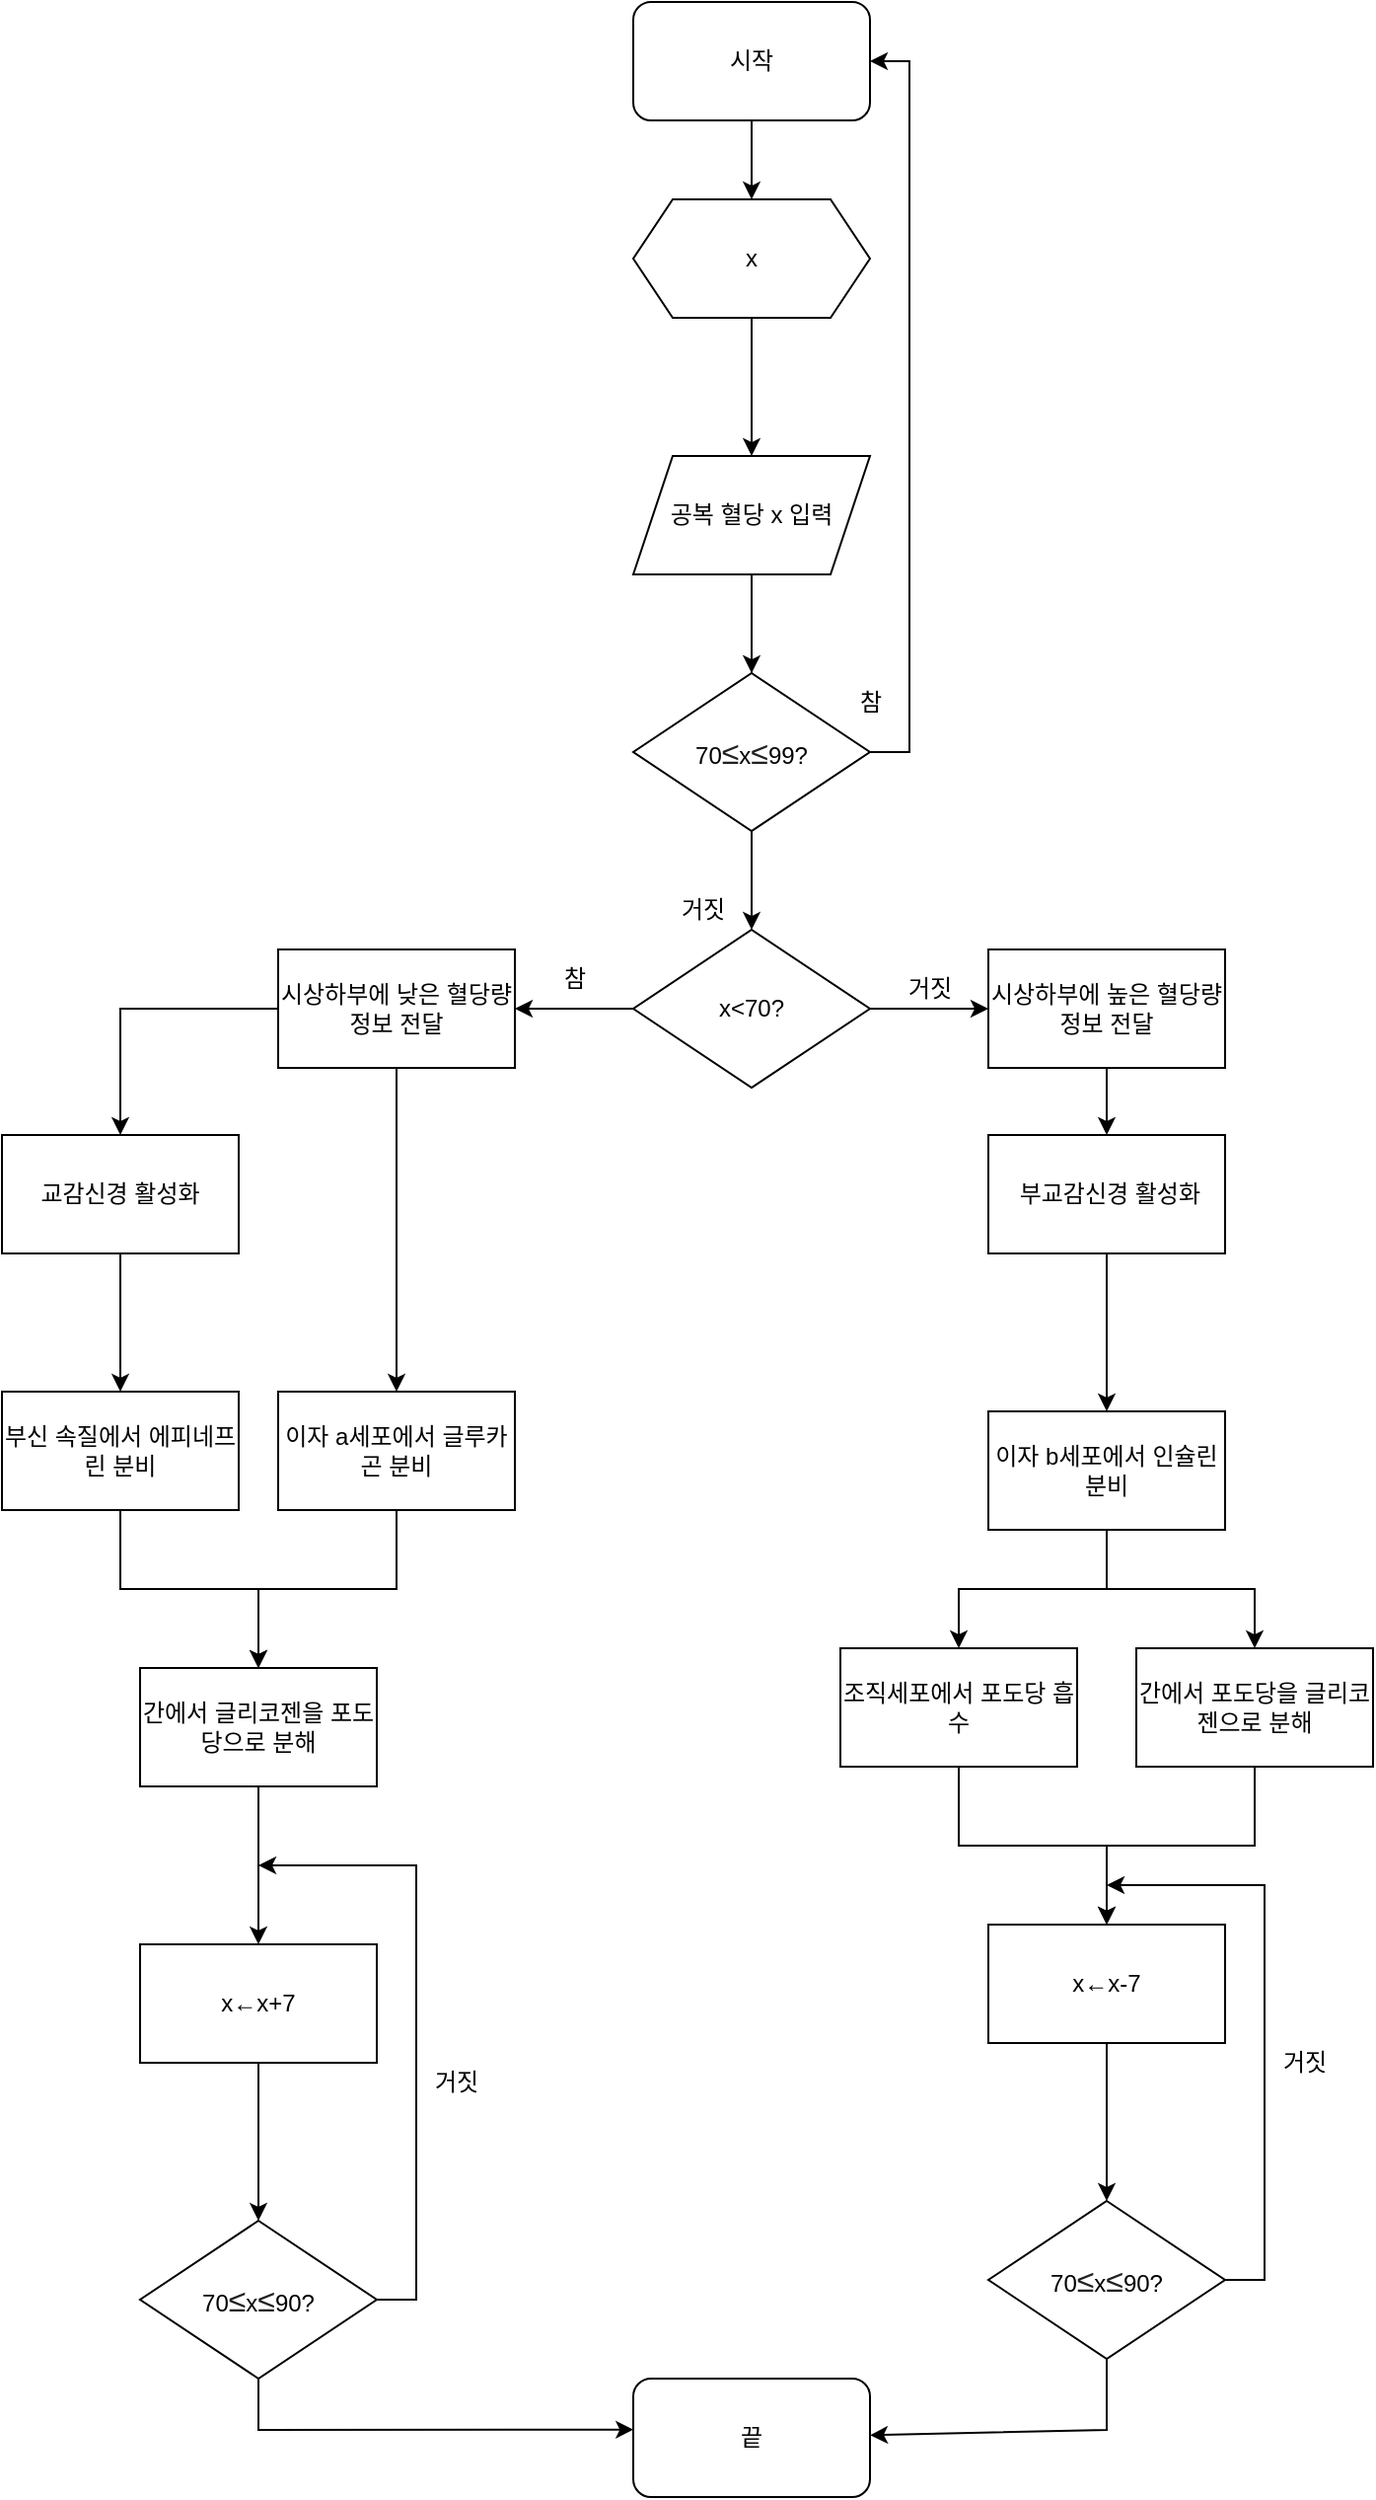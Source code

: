 <mxfile version="20.0.4" type="github" pages="4">
  <diagram id="-CiU27pWFB98loKzCeVX" name="혈당량 조절">
    <mxGraphModel dx="711" dy="587" grid="1" gridSize="10" guides="1" tooltips="1" connect="1" arrows="1" fold="1" page="1" pageScale="1" pageWidth="827" pageHeight="1169" math="0" shadow="0">
      <root>
        <mxCell id="0" />
        <mxCell id="1" parent="0" />
        <mxCell id="36XTxiDIFt-cpU3XtYKq-56" value="" style="edgeStyle=orthogonalEdgeStyle;rounded=0;orthogonalLoop=1;jettySize=auto;html=1;strokeColor=default;" parent="1" source="36XTxiDIFt-cpU3XtYKq-1" edge="1">
          <mxGeometry relative="1" as="geometry">
            <mxPoint x="410" y="110" as="targetPoint" />
          </mxGeometry>
        </mxCell>
        <mxCell id="36XTxiDIFt-cpU3XtYKq-1" value="시작" style="rounded=1;whiteSpace=wrap;html=1;" parent="1" vertex="1">
          <mxGeometry x="350" y="10" width="120" height="60" as="geometry" />
        </mxCell>
        <mxCell id="36XTxiDIFt-cpU3XtYKq-30" value="" style="edgeStyle=orthogonalEdgeStyle;rounded=0;orthogonalLoop=1;jettySize=auto;html=1;strokeColor=default;" parent="1" edge="1">
          <mxGeometry relative="1" as="geometry">
            <mxPoint x="410" y="300" as="sourcePoint" />
            <mxPoint x="410" y="370" as="targetPoint" />
          </mxGeometry>
        </mxCell>
        <mxCell id="36XTxiDIFt-cpU3XtYKq-33" value="참" style="text;html=1;align=center;verticalAlign=middle;resizable=0;points=[];autosize=1;strokeColor=none;fillColor=none;" parent="1" vertex="1">
          <mxGeometry x="450" y="350" width="40" height="30" as="geometry" />
        </mxCell>
        <mxCell id="36XTxiDIFt-cpU3XtYKq-59" value="" style="edgeStyle=orthogonalEdgeStyle;rounded=0;orthogonalLoop=1;jettySize=auto;html=1;strokeColor=default;entryX=0.5;entryY=0;entryDx=0;entryDy=0;" parent="1" source="36XTxiDIFt-cpU3XtYKq-36" target="36XTxiDIFt-cpU3XtYKq-43" edge="1">
          <mxGeometry relative="1" as="geometry" />
        </mxCell>
        <mxCell id="36XTxiDIFt-cpU3XtYKq-36" value="공복 혈당 x 입력" style="shape=parallelogram;perimeter=parallelogramPerimeter;whiteSpace=wrap;html=1;fixedSize=1;" parent="1" vertex="1">
          <mxGeometry x="350" y="240" width="120" height="60" as="geometry" />
        </mxCell>
        <mxCell id="36XTxiDIFt-cpU3XtYKq-40" value="거짓" style="text;html=1;align=center;verticalAlign=middle;resizable=0;points=[];autosize=1;strokeColor=none;fillColor=none;" parent="1" vertex="1">
          <mxGeometry x="360" y="455" width="50" height="30" as="geometry" />
        </mxCell>
        <mxCell id="36XTxiDIFt-cpU3XtYKq-45" value="" style="rounded=0;orthogonalLoop=1;jettySize=auto;html=1;strokeColor=default;edgeStyle=orthogonalEdgeStyle;entryX=1;entryY=0.5;entryDx=0;entryDy=0;" parent="1" source="36XTxiDIFt-cpU3XtYKq-43" target="36XTxiDIFt-cpU3XtYKq-1" edge="1">
          <mxGeometry relative="1" as="geometry">
            <mxPoint x="470" y="60" as="targetPoint" />
            <Array as="points">
              <mxPoint x="490" y="390" />
              <mxPoint x="490" y="40" />
            </Array>
          </mxGeometry>
        </mxCell>
        <mxCell id="36XTxiDIFt-cpU3XtYKq-48" value="" style="edgeStyle=orthogonalEdgeStyle;rounded=0;orthogonalLoop=1;jettySize=auto;html=1;strokeColor=default;" parent="1" source="36XTxiDIFt-cpU3XtYKq-43" target="36XTxiDIFt-cpU3XtYKq-47" edge="1">
          <mxGeometry relative="1" as="geometry" />
        </mxCell>
        <mxCell id="36XTxiDIFt-cpU3XtYKq-43" value="70&lt;span style=&quot;color: rgb(32, 33, 36); font-family: &amp;quot;Apple SD Gothic Neo&amp;quot;, arial, sans-serif; font-size: 16px; text-align: left; background-color: rgb(255, 255, 255);&quot;&gt;≤&lt;/span&gt;x&lt;span style=&quot;color: rgb(32, 33, 36); font-family: &amp;quot;Apple SD Gothic Neo&amp;quot;, arial, sans-serif; font-size: 16px; text-align: left; background-color: rgb(255, 255, 255);&quot;&gt;≤&lt;/span&gt;99?" style="rhombus;whiteSpace=wrap;html=1;" parent="1" vertex="1">
          <mxGeometry x="350" y="350" width="120" height="80" as="geometry" />
        </mxCell>
        <mxCell id="36XTxiDIFt-cpU3XtYKq-50" value="" style="edgeStyle=orthogonalEdgeStyle;rounded=0;orthogonalLoop=1;jettySize=auto;html=1;strokeColor=default;" parent="1" source="36XTxiDIFt-cpU3XtYKq-47" target="36XTxiDIFt-cpU3XtYKq-49" edge="1">
          <mxGeometry relative="1" as="geometry" />
        </mxCell>
        <mxCell id="36XTxiDIFt-cpU3XtYKq-53" value="" style="edgeStyle=orthogonalEdgeStyle;rounded=0;orthogonalLoop=1;jettySize=auto;html=1;strokeColor=default;" parent="1" source="36XTxiDIFt-cpU3XtYKq-47" target="36XTxiDIFt-cpU3XtYKq-52" edge="1">
          <mxGeometry relative="1" as="geometry" />
        </mxCell>
        <mxCell id="36XTxiDIFt-cpU3XtYKq-47" value="x&amp;lt;70?" style="rhombus;whiteSpace=wrap;html=1;" parent="1" vertex="1">
          <mxGeometry x="350" y="480" width="120" height="80" as="geometry" />
        </mxCell>
        <mxCell id="36XTxiDIFt-cpU3XtYKq-62" value="" style="edgeStyle=orthogonalEdgeStyle;rounded=0;orthogonalLoop=1;jettySize=auto;html=1;strokeColor=default;" parent="1" source="36XTxiDIFt-cpU3XtYKq-49" target="36XTxiDIFt-cpU3XtYKq-61" edge="1">
          <mxGeometry relative="1" as="geometry" />
        </mxCell>
        <mxCell id="36XTxiDIFt-cpU3XtYKq-70" value="" style="edgeStyle=orthogonalEdgeStyle;rounded=0;orthogonalLoop=1;jettySize=auto;html=1;strokeColor=default;" parent="1" source="36XTxiDIFt-cpU3XtYKq-49" target="36XTxiDIFt-cpU3XtYKq-69" edge="1">
          <mxGeometry relative="1" as="geometry" />
        </mxCell>
        <mxCell id="36XTxiDIFt-cpU3XtYKq-49" value="시상하부에 낮은 혈당량 정보 전달" style="whiteSpace=wrap;html=1;" parent="1" vertex="1">
          <mxGeometry x="170" y="490" width="120" height="60" as="geometry" />
        </mxCell>
        <mxCell id="36XTxiDIFt-cpU3XtYKq-51" value="참" style="text;html=1;align=center;verticalAlign=middle;resizable=0;points=[];autosize=1;strokeColor=none;fillColor=none;" parent="1" vertex="1">
          <mxGeometry x="300" y="490" width="40" height="30" as="geometry" />
        </mxCell>
        <mxCell id="36XTxiDIFt-cpU3XtYKq-89" value="" style="edgeStyle=orthogonalEdgeStyle;rounded=0;orthogonalLoop=1;jettySize=auto;html=1;strokeColor=default;" parent="1" source="36XTxiDIFt-cpU3XtYKq-52" target="36XTxiDIFt-cpU3XtYKq-88" edge="1">
          <mxGeometry relative="1" as="geometry" />
        </mxCell>
        <mxCell id="36XTxiDIFt-cpU3XtYKq-52" value="시상하부에 높은 혈당량 정보 전달" style="whiteSpace=wrap;html=1;" parent="1" vertex="1">
          <mxGeometry x="530" y="490" width="120" height="60" as="geometry" />
        </mxCell>
        <mxCell id="36XTxiDIFt-cpU3XtYKq-54" value="거짓" style="text;html=1;align=center;verticalAlign=middle;resizable=0;points=[];autosize=1;strokeColor=none;fillColor=none;" parent="1" vertex="1">
          <mxGeometry x="475" y="495" width="50" height="30" as="geometry" />
        </mxCell>
        <mxCell id="36XTxiDIFt-cpU3XtYKq-58" value="" style="edgeStyle=orthogonalEdgeStyle;rounded=0;orthogonalLoop=1;jettySize=auto;html=1;strokeColor=default;" parent="1" source="36XTxiDIFt-cpU3XtYKq-57" edge="1">
          <mxGeometry relative="1" as="geometry">
            <mxPoint x="410" y="240" as="targetPoint" />
          </mxGeometry>
        </mxCell>
        <mxCell id="36XTxiDIFt-cpU3XtYKq-57" value="x" style="shape=hexagon;perimeter=hexagonPerimeter2;whiteSpace=wrap;html=1;fixedSize=1;" parent="1" vertex="1">
          <mxGeometry x="350" y="110" width="120" height="60" as="geometry" />
        </mxCell>
        <mxCell id="36XTxiDIFt-cpU3XtYKq-64" value="" style="edgeStyle=orthogonalEdgeStyle;rounded=0;orthogonalLoop=1;jettySize=auto;html=1;strokeColor=default;" parent="1" source="36XTxiDIFt-cpU3XtYKq-61" target="36XTxiDIFt-cpU3XtYKq-63" edge="1">
          <mxGeometry relative="1" as="geometry" />
        </mxCell>
        <mxCell id="36XTxiDIFt-cpU3XtYKq-61" value="교감신경 활성화" style="whiteSpace=wrap;html=1;" parent="1" vertex="1">
          <mxGeometry x="30" y="584" width="120" height="60" as="geometry" />
        </mxCell>
        <mxCell id="36XTxiDIFt-cpU3XtYKq-72" value="" style="edgeStyle=orthogonalEdgeStyle;rounded=0;orthogonalLoop=1;jettySize=auto;html=1;strokeColor=default;" parent="1" source="36XTxiDIFt-cpU3XtYKq-63" target="36XTxiDIFt-cpU3XtYKq-71" edge="1">
          <mxGeometry relative="1" as="geometry" />
        </mxCell>
        <mxCell id="36XTxiDIFt-cpU3XtYKq-63" value="부신 속질에서 에피네프린 분비" style="whiteSpace=wrap;html=1;" parent="1" vertex="1">
          <mxGeometry x="30" y="714" width="120" height="60" as="geometry" />
        </mxCell>
        <mxCell id="36XTxiDIFt-cpU3XtYKq-73" value="" style="edgeStyle=orthogonalEdgeStyle;rounded=0;orthogonalLoop=1;jettySize=auto;html=1;strokeColor=default;" parent="1" source="36XTxiDIFt-cpU3XtYKq-69" target="36XTxiDIFt-cpU3XtYKq-71" edge="1">
          <mxGeometry relative="1" as="geometry" />
        </mxCell>
        <mxCell id="36XTxiDIFt-cpU3XtYKq-69" value="이자 a세포에서 글루카곤 분비" style="whiteSpace=wrap;html=1;" parent="1" vertex="1">
          <mxGeometry x="170" y="714" width="120" height="60" as="geometry" />
        </mxCell>
        <mxCell id="36XTxiDIFt-cpU3XtYKq-75" value="" style="edgeStyle=orthogonalEdgeStyle;rounded=0;orthogonalLoop=1;jettySize=auto;html=1;strokeColor=default;" parent="1" source="36XTxiDIFt-cpU3XtYKq-71" target="36XTxiDIFt-cpU3XtYKq-74" edge="1">
          <mxGeometry relative="1" as="geometry" />
        </mxCell>
        <mxCell id="36XTxiDIFt-cpU3XtYKq-71" value="간에서 글리코젠을 포도당으로 분해" style="whiteSpace=wrap;html=1;" parent="1" vertex="1">
          <mxGeometry x="100" y="854" width="120" height="60" as="geometry" />
        </mxCell>
        <mxCell id="36XTxiDIFt-cpU3XtYKq-79" value="" style="edgeStyle=orthogonalEdgeStyle;rounded=0;orthogonalLoop=1;jettySize=auto;html=1;strokeColor=default;" parent="1" source="36XTxiDIFt-cpU3XtYKq-74" target="36XTxiDIFt-cpU3XtYKq-78" edge="1">
          <mxGeometry relative="1" as="geometry" />
        </mxCell>
        <mxCell id="36XTxiDIFt-cpU3XtYKq-74" value="x←x+7" style="whiteSpace=wrap;html=1;" parent="1" vertex="1">
          <mxGeometry x="100" y="994" width="120" height="60" as="geometry" />
        </mxCell>
        <mxCell id="36XTxiDIFt-cpU3XtYKq-78" value="70&lt;span style=&quot;color: rgb(32, 33, 36); font-family: &amp;quot;Apple SD Gothic Neo&amp;quot;, arial, sans-serif; font-size: 16px; text-align: left; background-color: rgb(255, 255, 255);&quot;&gt;≤&lt;/span&gt;x&lt;span style=&quot;color: rgb(32, 33, 36); font-family: &amp;quot;Apple SD Gothic Neo&amp;quot;, arial, sans-serif; font-size: 16px; text-align: left; background-color: rgb(255, 255, 255);&quot;&gt;≤&lt;/span&gt;90?" style="rhombus;whiteSpace=wrap;html=1;" parent="1" vertex="1">
          <mxGeometry x="100" y="1134" width="120" height="80" as="geometry" />
        </mxCell>
        <mxCell id="36XTxiDIFt-cpU3XtYKq-85" value="" style="endArrow=classic;html=1;rounded=0;strokeColor=default;edgeStyle=elbowEdgeStyle;" parent="1" edge="1">
          <mxGeometry width="50" height="50" relative="1" as="geometry">
            <mxPoint x="220" y="1174" as="sourcePoint" />
            <mxPoint x="160" y="954" as="targetPoint" />
            <Array as="points">
              <mxPoint x="240" y="1064" />
            </Array>
          </mxGeometry>
        </mxCell>
        <mxCell id="36XTxiDIFt-cpU3XtYKq-86" value="거짓" style="text;html=1;align=center;verticalAlign=middle;resizable=0;points=[];autosize=1;strokeColor=none;fillColor=none;" parent="1" vertex="1">
          <mxGeometry x="235" y="1049" width="50" height="30" as="geometry" />
        </mxCell>
        <mxCell id="36XTxiDIFt-cpU3XtYKq-87" value="끝" style="rounded=1;whiteSpace=wrap;html=1;" parent="1" vertex="1">
          <mxGeometry x="350" y="1214" width="120" height="60" as="geometry" />
        </mxCell>
        <mxCell id="36XTxiDIFt-cpU3XtYKq-91" value="" style="edgeStyle=orthogonalEdgeStyle;rounded=0;orthogonalLoop=1;jettySize=auto;html=1;strokeColor=default;" parent="1" source="36XTxiDIFt-cpU3XtYKq-88" target="36XTxiDIFt-cpU3XtYKq-90" edge="1">
          <mxGeometry relative="1" as="geometry" />
        </mxCell>
        <mxCell id="36XTxiDIFt-cpU3XtYKq-88" value="&amp;nbsp;부교감신경 활성화" style="whiteSpace=wrap;html=1;" parent="1" vertex="1">
          <mxGeometry x="530" y="584" width="120" height="60" as="geometry" />
        </mxCell>
        <mxCell id="36XTxiDIFt-cpU3XtYKq-93" value="" style="edgeStyle=orthogonalEdgeStyle;rounded=0;orthogonalLoop=1;jettySize=auto;html=1;strokeColor=default;" parent="1" source="36XTxiDIFt-cpU3XtYKq-90" target="36XTxiDIFt-cpU3XtYKq-92" edge="1">
          <mxGeometry relative="1" as="geometry" />
        </mxCell>
        <mxCell id="36XTxiDIFt-cpU3XtYKq-98" value="" style="edgeStyle=orthogonalEdgeStyle;rounded=0;orthogonalLoop=1;jettySize=auto;html=1;strokeColor=default;" parent="1" source="36XTxiDIFt-cpU3XtYKq-90" target="36XTxiDIFt-cpU3XtYKq-97" edge="1">
          <mxGeometry relative="1" as="geometry" />
        </mxCell>
        <mxCell id="36XTxiDIFt-cpU3XtYKq-90" value="이자 b세포에서 인슐린 분비" style="whiteSpace=wrap;html=1;" parent="1" vertex="1">
          <mxGeometry x="530" y="724" width="120" height="60" as="geometry" />
        </mxCell>
        <mxCell id="36XTxiDIFt-cpU3XtYKq-92" value="조직세포에서 포도당 흡수" style="whiteSpace=wrap;html=1;" parent="1" vertex="1">
          <mxGeometry x="455" y="844" width="120" height="60" as="geometry" />
        </mxCell>
        <mxCell id="36XTxiDIFt-cpU3XtYKq-97" value="간에서 포도당을 글리코젠으로 분해" style="whiteSpace=wrap;html=1;" parent="1" vertex="1">
          <mxGeometry x="605" y="844" width="120" height="60" as="geometry" />
        </mxCell>
        <mxCell id="36XTxiDIFt-cpU3XtYKq-99" value="" style="edgeStyle=orthogonalEdgeStyle;rounded=0;orthogonalLoop=1;jettySize=auto;html=1;strokeColor=default;" parent="1" source="36XTxiDIFt-cpU3XtYKq-100" target="36XTxiDIFt-cpU3XtYKq-101" edge="1">
          <mxGeometry relative="1" as="geometry" />
        </mxCell>
        <mxCell id="36XTxiDIFt-cpU3XtYKq-100" value="x←x-7" style="whiteSpace=wrap;html=1;" parent="1" vertex="1">
          <mxGeometry x="530" y="984" width="120" height="60" as="geometry" />
        </mxCell>
        <mxCell id="36XTxiDIFt-cpU3XtYKq-101" value="70&lt;span style=&quot;color: rgb(32, 33, 36); font-family: &amp;quot;Apple SD Gothic Neo&amp;quot;, arial, sans-serif; font-size: 16px; text-align: left; background-color: rgb(255, 255, 255);&quot;&gt;≤&lt;/span&gt;x&lt;span style=&quot;color: rgb(32, 33, 36); font-family: &amp;quot;Apple SD Gothic Neo&amp;quot;, arial, sans-serif; font-size: 16px; text-align: left; background-color: rgb(255, 255, 255);&quot;&gt;≤&lt;/span&gt;90?" style="rhombus;whiteSpace=wrap;html=1;" parent="1" vertex="1">
          <mxGeometry x="530" y="1124" width="120" height="80" as="geometry" />
        </mxCell>
        <mxCell id="36XTxiDIFt-cpU3XtYKq-102" value="" style="endArrow=classic;html=1;rounded=0;strokeColor=default;edgeStyle=elbowEdgeStyle;" parent="1" edge="1">
          <mxGeometry width="50" height="50" relative="1" as="geometry">
            <mxPoint x="650" y="1164" as="sourcePoint" />
            <mxPoint x="590" y="964" as="targetPoint" />
            <Array as="points">
              <mxPoint x="670" y="1054" />
            </Array>
          </mxGeometry>
        </mxCell>
        <mxCell id="36XTxiDIFt-cpU3XtYKq-103" value="거짓" style="text;html=1;align=center;verticalAlign=middle;resizable=0;points=[];autosize=1;strokeColor=none;fillColor=none;" parent="1" vertex="1">
          <mxGeometry x="665" y="1039" width="50" height="30" as="geometry" />
        </mxCell>
        <mxCell id="36XTxiDIFt-cpU3XtYKq-104" value="" style="edgeStyle=orthogonalEdgeStyle;rounded=0;orthogonalLoop=1;jettySize=auto;html=1;strokeColor=default;exitX=0.5;exitY=1;exitDx=0;exitDy=0;" parent="1" source="36XTxiDIFt-cpU3XtYKq-92" edge="1">
          <mxGeometry relative="1" as="geometry">
            <mxPoint x="520" y="924" as="sourcePoint" />
            <mxPoint x="590" y="984" as="targetPoint" />
            <Array as="points">
              <mxPoint x="515" y="944" />
              <mxPoint x="590" y="944" />
            </Array>
          </mxGeometry>
        </mxCell>
        <mxCell id="36XTxiDIFt-cpU3XtYKq-105" value="" style="edgeStyle=orthogonalEdgeStyle;rounded=0;orthogonalLoop=1;jettySize=auto;html=1;strokeColor=default;exitX=0.5;exitY=1;exitDx=0;exitDy=0;" parent="1" source="36XTxiDIFt-cpU3XtYKq-97" edge="1">
          <mxGeometry relative="1" as="geometry">
            <mxPoint x="660" y="924" as="sourcePoint" />
            <mxPoint x="590" y="984" as="targetPoint" />
            <Array as="points">
              <mxPoint x="665" y="944" />
              <mxPoint x="590" y="944" />
            </Array>
          </mxGeometry>
        </mxCell>
        <mxCell id="36XTxiDIFt-cpU3XtYKq-108" value="" style="endArrow=classic;html=1;rounded=0;strokeColor=default;elbow=vertical;entryX=0.001;entryY=0.431;entryDx=0;entryDy=0;entryPerimeter=0;" parent="1" target="36XTxiDIFt-cpU3XtYKq-87" edge="1">
          <mxGeometry width="50" height="50" relative="1" as="geometry">
            <mxPoint x="160" y="1214" as="sourcePoint" />
            <mxPoint x="340" y="1260" as="targetPoint" />
            <Array as="points">
              <mxPoint x="160" y="1240" />
            </Array>
          </mxGeometry>
        </mxCell>
        <mxCell id="36XTxiDIFt-cpU3XtYKq-109" value="" style="endArrow=classic;html=1;rounded=0;strokeColor=default;elbow=vertical;exitX=0.5;exitY=1;exitDx=0;exitDy=0;" parent="1" source="36XTxiDIFt-cpU3XtYKq-101" target="36XTxiDIFt-cpU3XtYKq-87" edge="1">
          <mxGeometry width="50" height="50" relative="1" as="geometry">
            <mxPoint x="474.88" y="1248" as="sourcePoint" />
            <mxPoint x="665.0" y="1273.86" as="targetPoint" />
            <Array as="points">
              <mxPoint x="590" y="1240" />
            </Array>
          </mxGeometry>
        </mxCell>
      </root>
    </mxGraphModel>
  </diagram>
  <diagram id="voekdac1dKnCsgZimbij" name="티록신 분비 조절">
    <mxGraphModel dx="1300" dy="745" grid="1" gridSize="10" guides="1" tooltips="1" connect="1" arrows="1" fold="1" page="1" pageScale="1" pageWidth="827" pageHeight="1169" math="0" shadow="0">
      <root>
        <mxCell id="0" />
        <mxCell id="1" parent="0" />
        <mxCell id="0OhIv0oQzZkTBCitj2a1-3" value="" style="edgeStyle=none;rounded=0;orthogonalLoop=1;jettySize=auto;html=1;strokeColor=default;elbow=vertical;" parent="1" source="0OhIv0oQzZkTBCitj2a1-1" target="0OhIv0oQzZkTBCitj2a1-2" edge="1">
          <mxGeometry relative="1" as="geometry" />
        </mxCell>
        <mxCell id="0OhIv0oQzZkTBCitj2a1-1" value="시작" style="rounded=1;whiteSpace=wrap;html=1;" parent="1" vertex="1">
          <mxGeometry x="354" y="50" width="120" height="60" as="geometry" />
        </mxCell>
        <mxCell id="0OhIv0oQzZkTBCitj2a1-5" value="" style="edgeStyle=orthogonalEdgeStyle;rounded=0;orthogonalLoop=1;jettySize=auto;html=1;strokeColor=default;elbow=vertical;" parent="1" source="0OhIv0oQzZkTBCitj2a1-2" target="0OhIv0oQzZkTBCitj2a1-4" edge="1">
          <mxGeometry relative="1" as="geometry" />
        </mxCell>
        <mxCell id="0OhIv0oQzZkTBCitj2a1-14" value="" style="edgeStyle=orthogonalEdgeStyle;rounded=0;orthogonalLoop=1;jettySize=auto;html=1;strokeColor=default;elbow=vertical;" parent="1" source="0OhIv0oQzZkTBCitj2a1-2" edge="1">
          <mxGeometry relative="1" as="geometry">
            <mxPoint x="540" y="230" as="targetPoint" />
          </mxGeometry>
        </mxCell>
        <mxCell id="0OhIv0oQzZkTBCitj2a1-2" value="혈중 티록신 양&lt;br&gt;증가 or 감소?" style="rhombus;whiteSpace=wrap;html=1;" parent="1" vertex="1">
          <mxGeometry x="354" y="140" width="120" height="80" as="geometry" />
        </mxCell>
        <mxCell id="0OhIv0oQzZkTBCitj2a1-7" value="" style="edgeStyle=orthogonalEdgeStyle;rounded=0;orthogonalLoop=1;jettySize=auto;html=1;strokeColor=default;elbow=vertical;" parent="1" source="0OhIv0oQzZkTBCitj2a1-4" target="0OhIv0oQzZkTBCitj2a1-6" edge="1">
          <mxGeometry relative="1" as="geometry" />
        </mxCell>
        <mxCell id="0OhIv0oQzZkTBCitj2a1-4" value="시상하부에서 TRH 분비" style="whiteSpace=wrap;html=1;" parent="1" vertex="1">
          <mxGeometry x="230" y="230" width="120" height="60" as="geometry" />
        </mxCell>
        <mxCell id="0OhIv0oQzZkTBCitj2a1-9" value="" style="edgeStyle=orthogonalEdgeStyle;rounded=0;orthogonalLoop=1;jettySize=auto;html=1;strokeColor=default;elbow=vertical;" parent="1" source="0OhIv0oQzZkTBCitj2a1-6" target="0OhIv0oQzZkTBCitj2a1-8" edge="1">
          <mxGeometry relative="1" as="geometry" />
        </mxCell>
        <mxCell id="0OhIv0oQzZkTBCitj2a1-6" value="뇌하수체 전엽에서 TSH 분비" style="whiteSpace=wrap;html=1;" parent="1" vertex="1">
          <mxGeometry x="230" y="370" width="120" height="60" as="geometry" />
        </mxCell>
        <mxCell id="0OhIv0oQzZkTBCitj2a1-11" value="" style="edgeStyle=orthogonalEdgeStyle;rounded=0;orthogonalLoop=1;jettySize=auto;html=1;strokeColor=default;elbow=vertical;" parent="1" source="0OhIv0oQzZkTBCitj2a1-8" target="0OhIv0oQzZkTBCitj2a1-10" edge="1">
          <mxGeometry relative="1" as="geometry" />
        </mxCell>
        <mxCell id="0OhIv0oQzZkTBCitj2a1-8" value="갑상샘에서 티록신 분비" style="whiteSpace=wrap;html=1;" parent="1" vertex="1">
          <mxGeometry x="230" y="510" width="120" height="60" as="geometry" />
        </mxCell>
        <mxCell id="K5AG5wQw-p4p91Ognkk2-2" value="" style="edgeStyle=orthogonalEdgeStyle;rounded=0;orthogonalLoop=1;jettySize=auto;html=1;" edge="1" parent="1" source="0OhIv0oQzZkTBCitj2a1-10" target="K5AG5wQw-p4p91Ognkk2-1">
          <mxGeometry relative="1" as="geometry" />
        </mxCell>
        <mxCell id="0OhIv0oQzZkTBCitj2a1-10" value="혈중 티록신 농도 증가" style="whiteSpace=wrap;html=1;" parent="1" vertex="1">
          <mxGeometry x="230" y="650" width="120" height="60" as="geometry" />
        </mxCell>
        <mxCell id="0OhIv0oQzZkTBCitj2a1-12" value="감소" style="text;html=1;align=center;verticalAlign=middle;resizable=0;points=[];autosize=1;strokeColor=none;fillColor=none;" parent="1" vertex="1">
          <mxGeometry x="304" y="150" width="50" height="30" as="geometry" />
        </mxCell>
        <mxCell id="0OhIv0oQzZkTBCitj2a1-15" value="증가" style="text;html=1;align=center;verticalAlign=middle;resizable=0;points=[];autosize=1;strokeColor=none;fillColor=none;" parent="1" vertex="1">
          <mxGeometry x="475" y="155" width="50" height="30" as="geometry" />
        </mxCell>
        <mxCell id="0OhIv0oQzZkTBCitj2a1-17" value="" style="edgeStyle=orthogonalEdgeStyle;rounded=0;orthogonalLoop=1;jettySize=auto;html=1;strokeColor=default;elbow=vertical;" parent="1" source="0OhIv0oQzZkTBCitj2a1-18" target="0OhIv0oQzZkTBCitj2a1-20" edge="1">
          <mxGeometry relative="1" as="geometry" />
        </mxCell>
        <mxCell id="0OhIv0oQzZkTBCitj2a1-18" value="시상하부에서 TRH 분비 억제" style="whiteSpace=wrap;html=1;" parent="1" vertex="1">
          <mxGeometry x="480" y="230" width="120" height="60" as="geometry" />
        </mxCell>
        <mxCell id="0OhIv0oQzZkTBCitj2a1-19" value="" style="edgeStyle=orthogonalEdgeStyle;rounded=0;orthogonalLoop=1;jettySize=auto;html=1;strokeColor=default;elbow=vertical;" parent="1" source="0OhIv0oQzZkTBCitj2a1-20" target="0OhIv0oQzZkTBCitj2a1-22" edge="1">
          <mxGeometry relative="1" as="geometry" />
        </mxCell>
        <mxCell id="0OhIv0oQzZkTBCitj2a1-20" value="뇌하수체 전엽에서 TSH 분비 억제" style="whiteSpace=wrap;html=1;" parent="1" vertex="1">
          <mxGeometry x="480" y="370" width="120" height="60" as="geometry" />
        </mxCell>
        <mxCell id="0OhIv0oQzZkTBCitj2a1-21" value="" style="edgeStyle=orthogonalEdgeStyle;rounded=0;orthogonalLoop=1;jettySize=auto;html=1;strokeColor=default;elbow=vertical;" parent="1" source="0OhIv0oQzZkTBCitj2a1-22" target="0OhIv0oQzZkTBCitj2a1-23" edge="1">
          <mxGeometry relative="1" as="geometry" />
        </mxCell>
        <mxCell id="0OhIv0oQzZkTBCitj2a1-22" value="갑상샘에서 티록신 분비 억제" style="whiteSpace=wrap;html=1;" parent="1" vertex="1">
          <mxGeometry x="480" y="510" width="120" height="60" as="geometry" />
        </mxCell>
        <mxCell id="0OhIv0oQzZkTBCitj2a1-23" value="혈중 티록신 농도 감소" style="whiteSpace=wrap;html=1;" parent="1" vertex="1">
          <mxGeometry x="480" y="650" width="120" height="60" as="geometry" />
        </mxCell>
        <mxCell id="K5AG5wQw-p4p91Ognkk2-1" value="끝" style="rounded=1;whiteSpace=wrap;html=1;" vertex="1" parent="1">
          <mxGeometry x="354" y="780" width="120" height="60" as="geometry" />
        </mxCell>
        <mxCell id="K5AG5wQw-p4p91Ognkk2-6" value="" style="endArrow=classic;html=1;rounded=0;exitX=0;exitY=0.5;exitDx=0;exitDy=0;entryX=0.5;entryY=0;entryDx=0;entryDy=0;edgeStyle=orthogonalEdgeStyle;" edge="1" parent="1" source="0OhIv0oQzZkTBCitj2a1-23" target="K5AG5wQw-p4p91Ognkk2-1">
          <mxGeometry width="50" height="50" relative="1" as="geometry">
            <mxPoint x="390" y="500" as="sourcePoint" />
            <mxPoint x="440" y="450" as="targetPoint" />
          </mxGeometry>
        </mxCell>
      </root>
    </mxGraphModel>
  </diagram>
  <diagram id="ev4K4wv7p7zLoNf4mg7W" name="체온 조절">
    <mxGraphModel dx="1725" dy="741" grid="1" gridSize="10" guides="1" tooltips="1" connect="1" arrows="1" fold="1" page="1" pageScale="1" pageWidth="827" pageHeight="1169" math="0" shadow="0">
      <root>
        <mxCell id="0" />
        <mxCell id="1" parent="0" />
        <mxCell id="nDe7f9_Xg3ymzGbjaNX4-2" value="" style="edgeStyle=orthogonalEdgeStyle;rounded=0;orthogonalLoop=1;jettySize=auto;html=1;strokeColor=default;elbow=vertical;" parent="1" source="cPbRAQQLIJdoVi4jvQCx-1" target="nDe7f9_Xg3ymzGbjaNX4-1" edge="1">
          <mxGeometry relative="1" as="geometry" />
        </mxCell>
        <mxCell id="cPbRAQQLIJdoVi4jvQCx-1" value="시작" style="rounded=1;whiteSpace=wrap;html=1;" parent="1" vertex="1">
          <mxGeometry x="-270" y="390" width="120" height="60" as="geometry" />
        </mxCell>
        <mxCell id="nDe7f9_Xg3ymzGbjaNX4-4" value="" style="edgeStyle=orthogonalEdgeStyle;rounded=0;orthogonalLoop=1;jettySize=auto;html=1;strokeColor=default;elbow=vertical;" parent="1" source="nDe7f9_Xg3ymzGbjaNX4-1" target="nDe7f9_Xg3ymzGbjaNX4-3" edge="1">
          <mxGeometry relative="1" as="geometry" />
        </mxCell>
        <mxCell id="nDe7f9_Xg3ymzGbjaNX4-1" value="t" style="shape=hexagon;perimeter=hexagonPerimeter2;whiteSpace=wrap;html=1;fixedSize=1;rounded=0;" parent="1" vertex="1">
          <mxGeometry x="-60" y="390" width="120" height="60" as="geometry" />
        </mxCell>
        <mxCell id="nDe7f9_Xg3ymzGbjaNX4-3" value="체온 t 입력" style="shape=parallelogram;perimeter=parallelogramPerimeter;whiteSpace=wrap;html=1;fixedSize=1;rounded=0;" parent="1" vertex="1">
          <mxGeometry x="140" y="390" width="120" height="60" as="geometry" />
        </mxCell>
        <mxCell id="nDe7f9_Xg3ymzGbjaNX4-8" value="" style="edgeStyle=orthogonalEdgeStyle;rounded=0;orthogonalLoop=1;jettySize=auto;html=1;strokeColor=default;elbow=vertical;startArrow=none;" parent="1" source="RW3ZpTwYVVwMs-dCsOXG-4" target="nDe7f9_Xg3ymzGbjaNX4-7" edge="1">
          <mxGeometry relative="1" as="geometry" />
        </mxCell>
        <mxCell id="nDe7f9_Xg3ymzGbjaNX4-10" value="" style="edgeStyle=orthogonalEdgeStyle;rounded=0;orthogonalLoop=1;jettySize=auto;html=1;strokeColor=default;elbow=vertical;" parent="1" source="nDe7f9_Xg3ymzGbjaNX4-5" target="nDe7f9_Xg3ymzGbjaNX4-9" edge="1">
          <mxGeometry relative="1" as="geometry" />
        </mxCell>
        <mxCell id="nDe7f9_Xg3ymzGbjaNX4-5" value="t&amp;gt;36?" style="rhombus;whiteSpace=wrap;html=1;" parent="1" vertex="1">
          <mxGeometry x="334" y="530" width="120" height="80" as="geometry" />
        </mxCell>
        <mxCell id="nDe7f9_Xg3ymzGbjaNX4-12" value="" style="edgeStyle=orthogonalEdgeStyle;rounded=0;orthogonalLoop=1;jettySize=auto;html=1;strokeColor=default;elbow=vertical;" parent="1" source="nDe7f9_Xg3ymzGbjaNX4-7" target="nDe7f9_Xg3ymzGbjaNX4-11" edge="1">
          <mxGeometry relative="1" as="geometry" />
        </mxCell>
        <mxCell id="nDe7f9_Xg3ymzGbjaNX4-7" value="간뇌 시상하부에 저온자극 전달" style="whiteSpace=wrap;html=1;" parent="1" vertex="1">
          <mxGeometry y="540" width="120" height="60" as="geometry" />
        </mxCell>
        <mxCell id="-3TJG1gPhYsk00IlvZi7-84" value="" style="edgeStyle=orthogonalEdgeStyle;rounded=0;orthogonalLoop=1;jettySize=auto;html=1;strokeColor=default;elbow=vertical;" parent="1" source="nDe7f9_Xg3ymzGbjaNX4-9" target="-3TJG1gPhYsk00IlvZi7-68" edge="1">
          <mxGeometry relative="1" as="geometry" />
        </mxCell>
        <mxCell id="nDe7f9_Xg3ymzGbjaNX4-9" value="간뇌 시상하부에 고온자극 전달" style="whiteSpace=wrap;html=1;" parent="1" vertex="1">
          <mxGeometry x="560" y="540" width="120" height="60" as="geometry" />
        </mxCell>
        <mxCell id="nDe7f9_Xg3ymzGbjaNX4-14" value="" style="edgeStyle=orthogonalEdgeStyle;rounded=0;orthogonalLoop=1;jettySize=auto;html=1;strokeColor=default;elbow=vertical;" parent="1" source="nDe7f9_Xg3ymzGbjaNX4-11" target="nDe7f9_Xg3ymzGbjaNX4-13" edge="1">
          <mxGeometry relative="1" as="geometry" />
        </mxCell>
        <mxCell id="-3TJG1gPhYsk00IlvZi7-88" value="" style="edgeStyle=orthogonalEdgeStyle;rounded=0;orthogonalLoop=1;jettySize=auto;html=1;strokeColor=default;elbow=vertical;" parent="1" source="nDe7f9_Xg3ymzGbjaNX4-11" target="nDe7f9_Xg3ymzGbjaNX4-15" edge="1">
          <mxGeometry relative="1" as="geometry" />
        </mxCell>
        <mxCell id="nDe7f9_Xg3ymzGbjaNX4-11" value="교감신경 작용" style="whiteSpace=wrap;html=1;" parent="1" vertex="1">
          <mxGeometry y="660" width="120" height="60" as="geometry" />
        </mxCell>
        <mxCell id="-3TJG1gPhYsk00IlvZi7-2" value="" style="edgeStyle=orthogonalEdgeStyle;rounded=0;orthogonalLoop=1;jettySize=auto;html=1;strokeColor=default;elbow=vertical;" parent="1" source="nDe7f9_Xg3ymzGbjaNX4-13" target="-3TJG1gPhYsk00IlvZi7-1" edge="1">
          <mxGeometry relative="1" as="geometry" />
        </mxCell>
        <mxCell id="-3TJG1gPhYsk00IlvZi7-9" value="열 발산량 감소" style="edgeLabel;html=1;align=center;verticalAlign=middle;resizable=0;points=[];" parent="-3TJG1gPhYsk00IlvZi7-2" vertex="1" connectable="0">
          <mxGeometry x="-0.126" y="-2" relative="1" as="geometry">
            <mxPoint x="4" y="-2" as="offset" />
          </mxGeometry>
        </mxCell>
        <mxCell id="nDe7f9_Xg3ymzGbjaNX4-13" value="피부 근처 혈관 수축" style="whiteSpace=wrap;html=1;" parent="1" vertex="1">
          <mxGeometry y="800" width="120" height="60" as="geometry" />
        </mxCell>
        <mxCell id="nDe7f9_Xg3ymzGbjaNX4-18" value="" style="edgeStyle=orthogonalEdgeStyle;rounded=0;orthogonalLoop=1;jettySize=auto;html=1;strokeColor=default;elbow=vertical;" parent="1" source="nDe7f9_Xg3ymzGbjaNX4-15" target="nDe7f9_Xg3ymzGbjaNX4-17" edge="1">
          <mxGeometry relative="1" as="geometry" />
        </mxCell>
        <mxCell id="nDe7f9_Xg3ymzGbjaNX4-15" value="부신 속질에서 에피네프린 분비" style="whiteSpace=wrap;html=1;" parent="1" vertex="1">
          <mxGeometry x="-200" y="660" width="120" height="60" as="geometry" />
        </mxCell>
        <mxCell id="-3TJG1gPhYsk00IlvZi7-11" value="" style="edgeStyle=orthogonalEdgeStyle;rounded=0;orthogonalLoop=1;jettySize=auto;html=1;strokeColor=default;elbow=vertical;entryX=0.5;entryY=0;entryDx=0;entryDy=0;" parent="1" source="nDe7f9_Xg3ymzGbjaNX4-17" target="-3TJG1gPhYsk00IlvZi7-1" edge="1">
          <mxGeometry relative="1" as="geometry">
            <mxPoint x="-240" y="940" as="targetPoint" />
            <Array as="points">
              <mxPoint x="-140" y="910" />
              <mxPoint x="60" y="910" />
            </Array>
          </mxGeometry>
        </mxCell>
        <mxCell id="nDe7f9_Xg3ymzGbjaNX4-17" value="간에서 물질대사 촉진" style="whiteSpace=wrap;html=1;" parent="1" vertex="1">
          <mxGeometry x="-200" y="800" width="120" height="60" as="geometry" />
        </mxCell>
        <mxCell id="nDe7f9_Xg3ymzGbjaNX4-36" value="거짓" style="text;html=1;align=center;verticalAlign=middle;resizable=0;points=[];autosize=1;strokeColor=none;fillColor=none;" parent="1" vertex="1">
          <mxGeometry x="285" y="540" width="50" height="30" as="geometry" />
        </mxCell>
        <mxCell id="nDe7f9_Xg3ymzGbjaNX4-37" value="참" style="text;html=1;align=center;verticalAlign=middle;resizable=0;points=[];autosize=1;strokeColor=none;fillColor=none;" parent="1" vertex="1">
          <mxGeometry x="454" y="535" width="40" height="30" as="geometry" />
        </mxCell>
        <mxCell id="nDe7f9_Xg3ymzGbjaNX4-43" value="" style="edgeStyle=orthogonalEdgeStyle;rounded=0;orthogonalLoop=1;jettySize=auto;html=1;strokeColor=default;elbow=vertical;" parent="1" source="nDe7f9_Xg3ymzGbjaNX4-38" target="nDe7f9_Xg3ymzGbjaNX4-42" edge="1">
          <mxGeometry relative="1" as="geometry" />
        </mxCell>
        <mxCell id="nDe7f9_Xg3ymzGbjaNX4-38" value="t=36?" style="rhombus;whiteSpace=wrap;html=1;rounded=0;" parent="1" vertex="1">
          <mxGeometry x="334" y="380" width="120" height="80" as="geometry" />
        </mxCell>
        <mxCell id="nDe7f9_Xg3ymzGbjaNX4-40" value="" style="edgeStyle=orthogonalEdgeStyle;rounded=0;orthogonalLoop=1;jettySize=auto;html=1;strokeColor=default;elbow=vertical;endArrow=none;entryX=0;entryY=0.5;entryDx=0;entryDy=0;" parent="1" source="nDe7f9_Xg3ymzGbjaNX4-3" target="nDe7f9_Xg3ymzGbjaNX4-38" edge="1">
          <mxGeometry relative="1" as="geometry">
            <mxPoint x="140" y="400" as="sourcePoint" />
            <mxPoint x="394.059" y="530.039" as="targetPoint" />
          </mxGeometry>
        </mxCell>
        <mxCell id="nDe7f9_Xg3ymzGbjaNX4-42" value="끝" style="whiteSpace=wrap;html=1;rounded=1;" parent="1" vertex="1">
          <mxGeometry x="530" y="390" width="120" height="60" as="geometry" />
        </mxCell>
        <mxCell id="nDe7f9_Xg3ymzGbjaNX4-47" value="" style="endArrow=none;startArrow=classic;html=1;rounded=0;strokeColor=default;elbow=vertical;entryX=0.5;entryY=1;entryDx=0;entryDy=0;endFill=0;" parent="1" target="nDe7f9_Xg3ymzGbjaNX4-38" edge="1">
          <mxGeometry width="50" height="50" relative="1" as="geometry">
            <mxPoint x="394" y="530" as="sourcePoint" />
            <mxPoint x="444" y="480" as="targetPoint" />
          </mxGeometry>
        </mxCell>
        <mxCell id="-3TJG1gPhYsk00IlvZi7-1" value="t←t+1" style="whiteSpace=wrap;html=1;" parent="1" vertex="1">
          <mxGeometry y="940" width="120" height="60" as="geometry" />
        </mxCell>
        <mxCell id="-3TJG1gPhYsk00IlvZi7-14" value="열 발생량 증가" style="edgeLabel;html=1;align=center;verticalAlign=middle;resizable=0;points=[];" parent="1" vertex="1" connectable="0">
          <mxGeometry x="-50.003" y="910" as="geometry" />
        </mxCell>
        <mxCell id="-3TJG1gPhYsk00IlvZi7-19" value="" style="edgeStyle=orthogonalEdgeStyle;rounded=0;orthogonalLoop=1;jettySize=auto;html=1;strokeColor=default;elbow=vertical;" parent="1" source="-3TJG1gPhYsk00IlvZi7-16" target="-3TJG1gPhYsk00IlvZi7-18" edge="1">
          <mxGeometry relative="1" as="geometry" />
        </mxCell>
        <mxCell id="-3TJG1gPhYsk00IlvZi7-16" value="간뇌 시상하부에서 TRH 분비 증가" style="rounded=0;whiteSpace=wrap;html=1;" parent="1" vertex="1">
          <mxGeometry x="-390" y="540" width="120" height="60" as="geometry" />
        </mxCell>
        <mxCell id="-3TJG1gPhYsk00IlvZi7-21" value="" style="edgeStyle=orthogonalEdgeStyle;rounded=0;orthogonalLoop=1;jettySize=auto;html=1;strokeColor=default;elbow=vertical;" parent="1" source="-3TJG1gPhYsk00IlvZi7-18" target="-3TJG1gPhYsk00IlvZi7-20" edge="1">
          <mxGeometry relative="1" as="geometry" />
        </mxCell>
        <mxCell id="-3TJG1gPhYsk00IlvZi7-18" value="뇌하수체에서 TSH 분비 증가" style="whiteSpace=wrap;html=1;rounded=0;" parent="1" vertex="1">
          <mxGeometry x="-390" y="660" width="120" height="60" as="geometry" />
        </mxCell>
        <mxCell id="-3TJG1gPhYsk00IlvZi7-89" value="" style="edgeStyle=orthogonalEdgeStyle;rounded=0;orthogonalLoop=1;jettySize=auto;html=1;strokeColor=default;elbow=vertical;" parent="1" source="-3TJG1gPhYsk00IlvZi7-20" target="nDe7f9_Xg3ymzGbjaNX4-17" edge="1">
          <mxGeometry relative="1" as="geometry" />
        </mxCell>
        <mxCell id="-3TJG1gPhYsk00IlvZi7-20" value="갑상샘에서 티록신 분비 증가" style="whiteSpace=wrap;html=1;rounded=0;" parent="1" vertex="1">
          <mxGeometry x="-390" y="800" width="120" height="60" as="geometry" />
        </mxCell>
        <mxCell id="-3TJG1gPhYsk00IlvZi7-66" value="" style="edgeStyle=orthogonalEdgeStyle;rounded=0;orthogonalLoop=1;jettySize=auto;html=1;strokeColor=default;elbow=vertical;" parent="1" source="-3TJG1gPhYsk00IlvZi7-68" target="-3TJG1gPhYsk00IlvZi7-71" edge="1">
          <mxGeometry relative="1" as="geometry" />
        </mxCell>
        <mxCell id="-3TJG1gPhYsk00IlvZi7-68" value="교감신경 작용 완화" style="whiteSpace=wrap;html=1;" parent="1" vertex="1">
          <mxGeometry x="560" y="670" width="120" height="60" as="geometry" />
        </mxCell>
        <mxCell id="-3TJG1gPhYsk00IlvZi7-69" value="" style="edgeStyle=orthogonalEdgeStyle;rounded=0;orthogonalLoop=1;jettySize=auto;html=1;strokeColor=default;elbow=vertical;" parent="1" source="-3TJG1gPhYsk00IlvZi7-71" target="-3TJG1gPhYsk00IlvZi7-76" edge="1">
          <mxGeometry relative="1" as="geometry">
            <Array as="points">
              <mxPoint x="620" y="930" />
              <mxPoint x="720" y="930" />
            </Array>
          </mxGeometry>
        </mxCell>
        <mxCell id="-3TJG1gPhYsk00IlvZi7-70" value="열 발산량 증가" style="edgeLabel;html=1;align=center;verticalAlign=middle;resizable=0;points=[];" parent="-3TJG1gPhYsk00IlvZi7-69" vertex="1" connectable="0">
          <mxGeometry x="-0.126" y="-2" relative="1" as="geometry">
            <mxPoint x="18" y="-2" as="offset" />
          </mxGeometry>
        </mxCell>
        <mxCell id="-3TJG1gPhYsk00IlvZi7-71" value="피부 근처 혈관 확장" style="whiteSpace=wrap;html=1;" parent="1" vertex="1">
          <mxGeometry x="560" y="810" width="120" height="60" as="geometry" />
        </mxCell>
        <mxCell id="-3TJG1gPhYsk00IlvZi7-74" value="" style="edgeStyle=orthogonalEdgeStyle;rounded=0;orthogonalLoop=1;jettySize=auto;html=1;strokeColor=default;elbow=vertical;entryX=0.5;entryY=0;entryDx=0;entryDy=0;" parent="1" source="-3TJG1gPhYsk00IlvZi7-75" target="-3TJG1gPhYsk00IlvZi7-76" edge="1">
          <mxGeometry relative="1" as="geometry">
            <mxPoint x="710" y="930" as="targetPoint" />
            <Array as="points">
              <mxPoint x="720" y="930" />
            </Array>
          </mxGeometry>
        </mxCell>
        <mxCell id="-3TJG1gPhYsk00IlvZi7-75" value="간에서 물질대사 억제" style="whiteSpace=wrap;html=1;" parent="1" vertex="1">
          <mxGeometry x="840" y="880" width="120" height="60" as="geometry" />
        </mxCell>
        <mxCell id="-3TJG1gPhYsk00IlvZi7-76" value="t←t-1" style="whiteSpace=wrap;html=1;" parent="1" vertex="1">
          <mxGeometry x="660" y="980" width="120" height="60" as="geometry" />
        </mxCell>
        <mxCell id="-3TJG1gPhYsk00IlvZi7-77" value="열 발생량 감소" style="edgeLabel;html=1;align=center;verticalAlign=middle;resizable=0;points=[];" parent="1" vertex="1" connectable="0">
          <mxGeometry x="769.997" y="930" as="geometry" />
        </mxCell>
        <mxCell id="-3TJG1gPhYsk00IlvZi7-78" value="" style="edgeStyle=orthogonalEdgeStyle;rounded=0;orthogonalLoop=1;jettySize=auto;html=1;strokeColor=default;elbow=vertical;exitX=1;exitY=0.5;exitDx=0;exitDy=0;" parent="1" source="-3TJG1gPhYsk00IlvZi7-79" target="-3TJG1gPhYsk00IlvZi7-81" edge="1">
          <mxGeometry relative="1" as="geometry">
            <Array as="points">
              <mxPoint x="900" y="570" />
            </Array>
          </mxGeometry>
        </mxCell>
        <mxCell id="-3TJG1gPhYsk00IlvZi7-79" value="간뇌 시상하부에서 TRH 분비 감소" style="rounded=0;whiteSpace=wrap;html=1;" parent="1" vertex="1">
          <mxGeometry x="840" y="540" width="120" height="60" as="geometry" />
        </mxCell>
        <mxCell id="-3TJG1gPhYsk00IlvZi7-80" value="" style="edgeStyle=orthogonalEdgeStyle;rounded=0;orthogonalLoop=1;jettySize=auto;html=1;strokeColor=default;elbow=vertical;" parent="1" source="-3TJG1gPhYsk00IlvZi7-81" target="-3TJG1gPhYsk00IlvZi7-82" edge="1">
          <mxGeometry relative="1" as="geometry" />
        </mxCell>
        <mxCell id="-3TJG1gPhYsk00IlvZi7-81" value="뇌하수체에서 TSH 분비 감소" style="whiteSpace=wrap;html=1;rounded=0;" parent="1" vertex="1">
          <mxGeometry x="840" y="660" width="120" height="60" as="geometry" />
        </mxCell>
        <mxCell id="-3TJG1gPhYsk00IlvZi7-82" value="갑상샘에서 티록신 분비 감소" style="whiteSpace=wrap;html=1;rounded=0;" parent="1" vertex="1">
          <mxGeometry x="840" y="770" width="120" height="60" as="geometry" />
        </mxCell>
        <mxCell id="-3TJG1gPhYsk00IlvZi7-83" value="" style="endArrow=classic;html=1;rounded=0;strokeColor=default;elbow=vertical;edgeStyle=orthogonalEdgeStyle;exitX=0.5;exitY=1;exitDx=0;exitDy=0;entryX=0.5;entryY=0;entryDx=0;entryDy=0;" parent="1" source="-3TJG1gPhYsk00IlvZi7-82" target="-3TJG1gPhYsk00IlvZi7-75" edge="1">
          <mxGeometry width="50" height="50" relative="1" as="geometry">
            <mxPoint x="770" y="830" as="sourcePoint" />
            <mxPoint x="790" y="830" as="targetPoint" />
          </mxGeometry>
        </mxCell>
        <mxCell id="-3TJG1gPhYsk00IlvZi7-85" value="" style="endArrow=classic;html=1;rounded=0;strokeColor=default;elbow=vertical;entryX=0;entryY=0.5;entryDx=0;entryDy=0;" parent="1" target="-3TJG1gPhYsk00IlvZi7-79" edge="1">
          <mxGeometry width="50" height="50" relative="1" as="geometry">
            <mxPoint x="680" y="570" as="sourcePoint" />
            <mxPoint x="740" y="525" as="targetPoint" />
          </mxGeometry>
        </mxCell>
        <mxCell id="-3TJG1gPhYsk00IlvZi7-86" value="" style="endArrow=classic;html=1;rounded=0;strokeColor=default;elbow=vertical;exitX=0.5;exitY=1;exitDx=0;exitDy=0;entryX=0.5;entryY=1;entryDx=0;entryDy=0;edgeStyle=orthogonalEdgeStyle;" parent="1" source="-3TJG1gPhYsk00IlvZi7-1" target="nDe7f9_Xg3ymzGbjaNX4-5" edge="1">
          <mxGeometry width="50" height="50" relative="1" as="geometry">
            <mxPoint x="-70" y="1090" as="sourcePoint" />
            <mxPoint x="-20" y="1040" as="targetPoint" />
          </mxGeometry>
        </mxCell>
        <mxCell id="-3TJG1gPhYsk00IlvZi7-87" value="" style="endArrow=classic;html=1;rounded=0;strokeColor=default;elbow=vertical;exitX=0;exitY=0.5;exitDx=0;exitDy=0;entryX=0.5;entryY=1;entryDx=0;entryDy=0;edgeStyle=orthogonalEdgeStyle;" parent="1" source="-3TJG1gPhYsk00IlvZi7-76" target="nDe7f9_Xg3ymzGbjaNX4-5" edge="1">
          <mxGeometry width="50" height="50" relative="1" as="geometry">
            <mxPoint x="730" y="950" as="sourcePoint" />
            <mxPoint x="780" y="900" as="targetPoint" />
          </mxGeometry>
        </mxCell>
        <mxCell id="-3TJG1gPhYsk00IlvZi7-90" value="" style="endArrow=classic;html=1;rounded=0;strokeColor=default;elbow=vertical;exitX=0;exitY=0.5;exitDx=0;exitDy=0;entryX=1;entryY=0.5;entryDx=0;entryDy=0;" parent="1" source="nDe7f9_Xg3ymzGbjaNX4-7" target="-3TJG1gPhYsk00IlvZi7-16" edge="1">
          <mxGeometry width="50" height="50" relative="1" as="geometry">
            <mxPoint x="-150" y="595" as="sourcePoint" />
            <mxPoint x="-100" y="545" as="targetPoint" />
          </mxGeometry>
        </mxCell>
        <mxCell id="RW3ZpTwYVVwMs-dCsOXG-1" value="참" style="text;html=1;align=center;verticalAlign=middle;resizable=0;points=[];autosize=1;strokeColor=none;fillColor=none;" parent="1" vertex="1">
          <mxGeometry x="460" y="390" width="40" height="30" as="geometry" />
        </mxCell>
        <mxCell id="RW3ZpTwYVVwMs-dCsOXG-2" value="거짓" style="text;html=1;align=center;verticalAlign=middle;resizable=0;points=[];autosize=1;strokeColor=none;fillColor=none;" parent="1" vertex="1">
          <mxGeometry x="334" y="450" width="50" height="30" as="geometry" />
        </mxCell>
        <mxCell id="RW3ZpTwYVVwMs-dCsOXG-4" value="t=36.5?" style="rhombus;whiteSpace=wrap;html=1;rounded=0;" parent="1" vertex="1">
          <mxGeometry x="165" y="530" width="120" height="80" as="geometry" />
        </mxCell>
        <mxCell id="RW3ZpTwYVVwMs-dCsOXG-6" value="" style="endArrow=classic;html=1;rounded=0;exitX=0;exitY=0.5;exitDx=0;exitDy=0;entryX=1;entryY=0.5;entryDx=0;entryDy=0;edgeStyle=orthogonalEdgeStyle;" parent="1" source="nDe7f9_Xg3ymzGbjaNX4-5" target="RW3ZpTwYVVwMs-dCsOXG-4" edge="1">
          <mxGeometry width="50" height="50" relative="1" as="geometry">
            <mxPoint x="200" y="590" as="sourcePoint" />
            <mxPoint x="250" y="540" as="targetPoint" />
          </mxGeometry>
        </mxCell>
        <mxCell id="RW3ZpTwYVVwMs-dCsOXG-7" value="거짓" style="text;html=1;align=center;verticalAlign=middle;resizable=0;points=[];autosize=1;strokeColor=none;fillColor=none;" parent="1" vertex="1">
          <mxGeometry x="125" y="535" width="50" height="30" as="geometry" />
        </mxCell>
        <mxCell id="RW3ZpTwYVVwMs-dCsOXG-8" value="" style="endArrow=classic;html=1;rounded=0;exitX=0.5;exitY=0;exitDx=0;exitDy=0;entryX=0.5;entryY=1;entryDx=0;entryDy=0;edgeStyle=orthogonalEdgeStyle;" parent="1" source="RW3ZpTwYVVwMs-dCsOXG-4" target="nDe7f9_Xg3ymzGbjaNX4-42" edge="1">
          <mxGeometry width="50" height="50" relative="1" as="geometry">
            <mxPoint x="340" y="560" as="sourcePoint" />
            <mxPoint x="390" y="510" as="targetPoint" />
          </mxGeometry>
        </mxCell>
        <mxCell id="RW3ZpTwYVVwMs-dCsOXG-9" value="참" style="text;html=1;align=center;verticalAlign=middle;resizable=0;points=[];autosize=1;strokeColor=none;fillColor=none;" parent="1" vertex="1">
          <mxGeometry x="190" y="500" width="40" height="30" as="geometry" />
        </mxCell>
      </root>
    </mxGraphModel>
  </diagram>
  <diagram id="PUR35hRNghuENgJyzOZH" name="삼투압 조절">
    <mxGraphModel dx="1300" dy="745" grid="1" gridSize="10" guides="1" tooltips="1" connect="1" arrows="1" fold="1" page="1" pageScale="1" pageWidth="827" pageHeight="1169" math="0" shadow="0">
      <root>
        <mxCell id="0" />
        <mxCell id="1" parent="0" />
      </root>
    </mxGraphModel>
  </diagram>
</mxfile>
